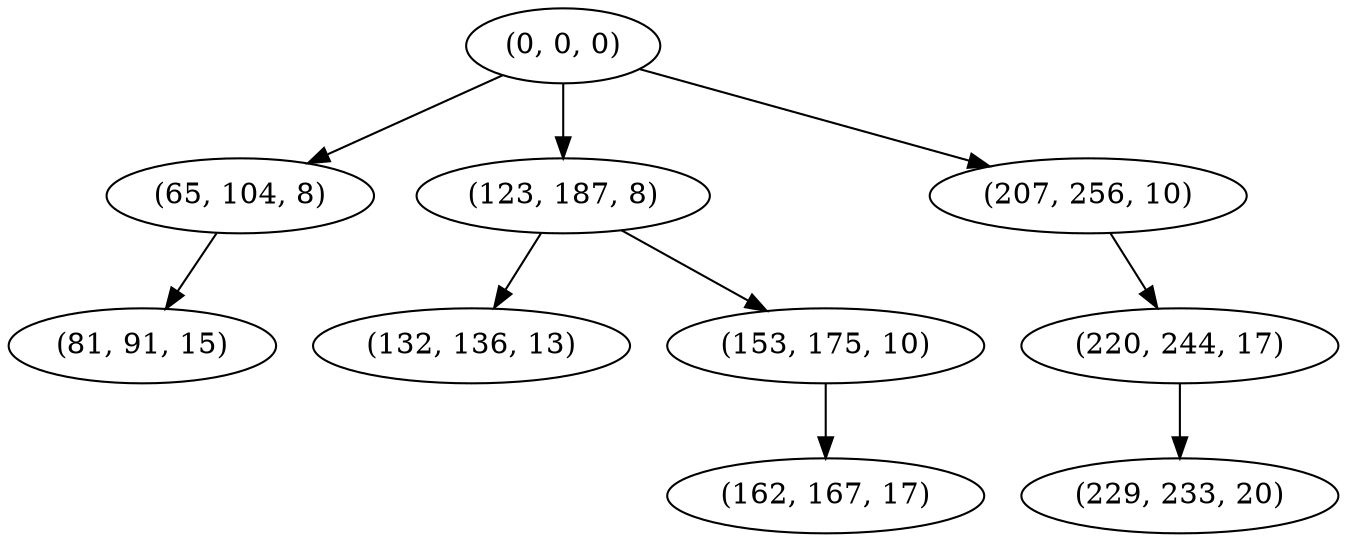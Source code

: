 digraph tree {
    "(0, 0, 0)";
    "(65, 104, 8)";
    "(81, 91, 15)";
    "(123, 187, 8)";
    "(132, 136, 13)";
    "(153, 175, 10)";
    "(162, 167, 17)";
    "(207, 256, 10)";
    "(220, 244, 17)";
    "(229, 233, 20)";
    "(0, 0, 0)" -> "(65, 104, 8)";
    "(0, 0, 0)" -> "(123, 187, 8)";
    "(0, 0, 0)" -> "(207, 256, 10)";
    "(65, 104, 8)" -> "(81, 91, 15)";
    "(123, 187, 8)" -> "(132, 136, 13)";
    "(123, 187, 8)" -> "(153, 175, 10)";
    "(153, 175, 10)" -> "(162, 167, 17)";
    "(207, 256, 10)" -> "(220, 244, 17)";
    "(220, 244, 17)" -> "(229, 233, 20)";
}
